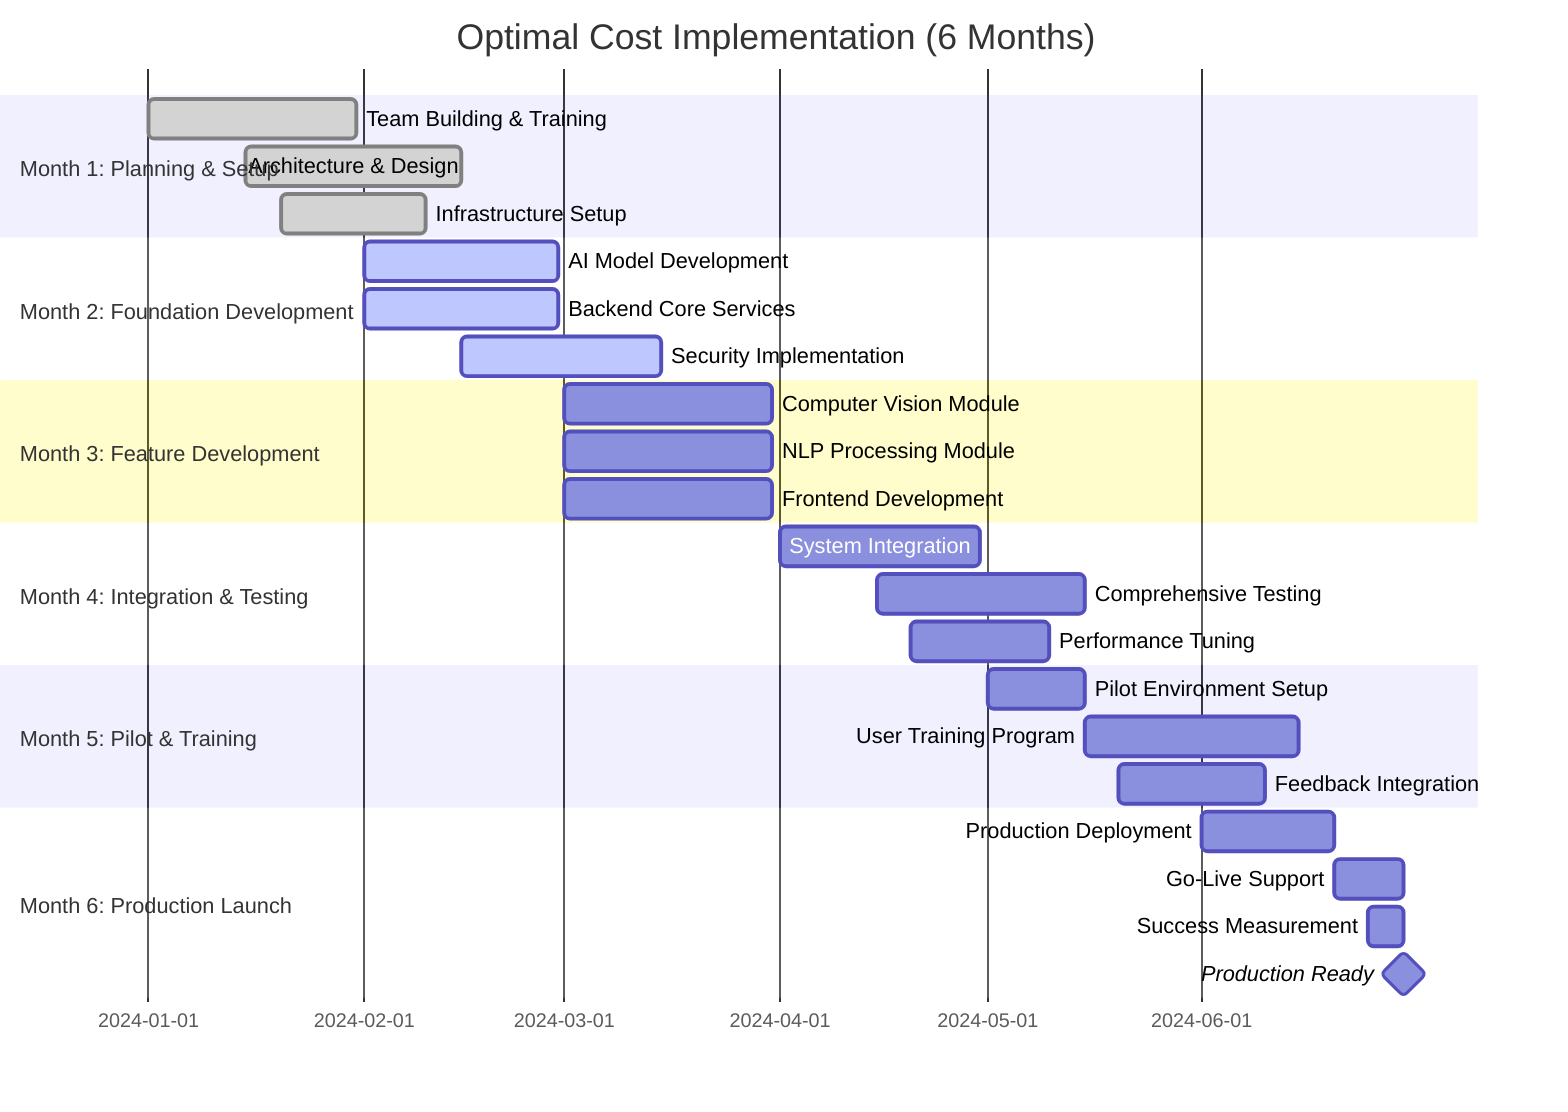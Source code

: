 gantt
    title Optimal Cost Implementation (6 Months)
    dateFormat  YYYY-MM-DD
    
    section Month 1: Planning & Setup
    Team Building & Training    :done, team1, 2024-01-01, 2024-01-31
    Architecture & Design       :done, arch1, 2024-01-15, 2024-02-15
    Infrastructure Setup        :done, infra2, 2024-01-20, 2024-02-10
    
    section Month 2: Foundation Development
    AI Model Development        :active, ai2, 2024-02-01, 2024-02-29
    Backend Core Services       :active, be2, 2024-02-01, 2024-02-29
    Security Implementation     :active, sec2, 2024-02-15, 2024-03-15
    
    section Month 3: Feature Development
    Computer Vision Module      :cv1, 2024-03-01, 2024-03-31
    NLP Processing Module       :nlp1, 2024-03-01, 2024-03-31
    Frontend Development        :fe2, 2024-03-01, 2024-03-31
    
    section Month 4: Integration & Testing
    System Integration          :int2, 2024-04-01, 2024-04-30
    Comprehensive Testing       :test2, 2024-04-15, 2024-05-15
    Performance Tuning          :perf2, 2024-04-20, 2024-05-10
    
    section Month 5: Pilot & Training
    Pilot Environment Setup     :pilot2, 2024-05-01, 2024-05-15
    User Training Program       :train2, 2024-05-15, 2024-06-15
    Feedback Integration        :feedback1, 2024-05-20, 2024-06-10
    
    section Month 6: Production Launch
    Production Deployment       :prod1, 2024-06-01, 2024-06-20
    Go-Live Support            :support1, 2024-06-20, 2024-06-30
    Success Measurement        :measure1, 2024-06-25, 2024-06-30
    Production Ready           :milestone, ready1, 2024-06-30, 0d